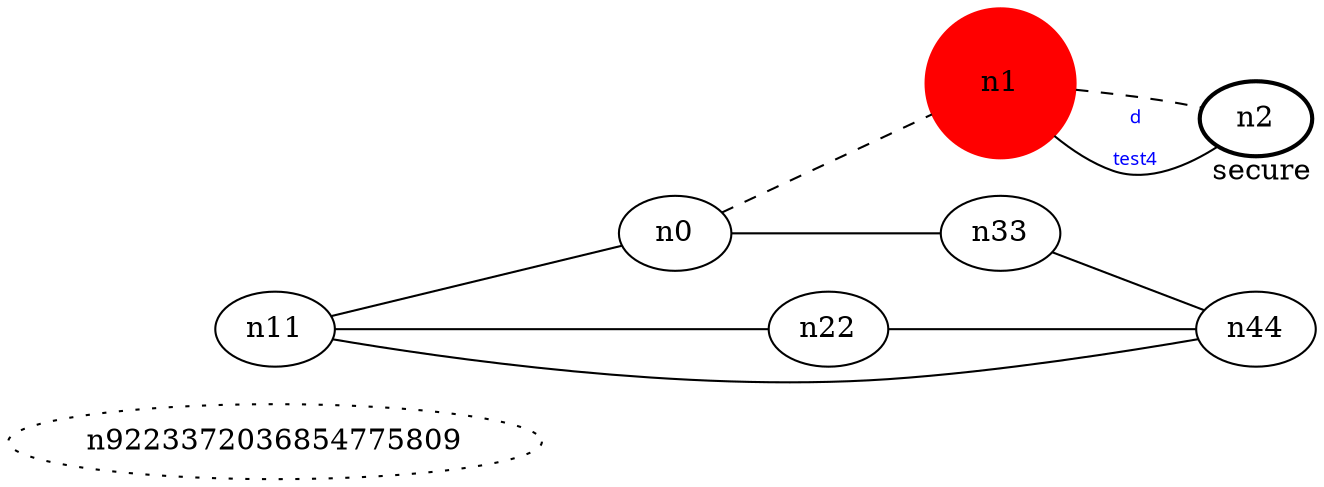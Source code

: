 graph test4 {
	rankdir=LR;
	fontcolor=blue; /* c0; c1; c0 -- c1 */
	n9223372036854775809 [style=dotted, fillcolor="#123456"]; // c2; c3; c2 -- c3
	n1 [height=1, width=1, color=red, style=filled];
	n2 [style=bold, xlabel="secure"];
	n0 -- n1 -- n2[style=dashed];
	n1 -- n2 [fontname="comic sans", label="d\n\l\G", fontcolor=blue, fontsize=9];
	n11 -- n22;
	n11 -- n0;
	n11 -- n44;
	n0 -- n33;
	n22 -- n44;
	n33 -- n44;
}
